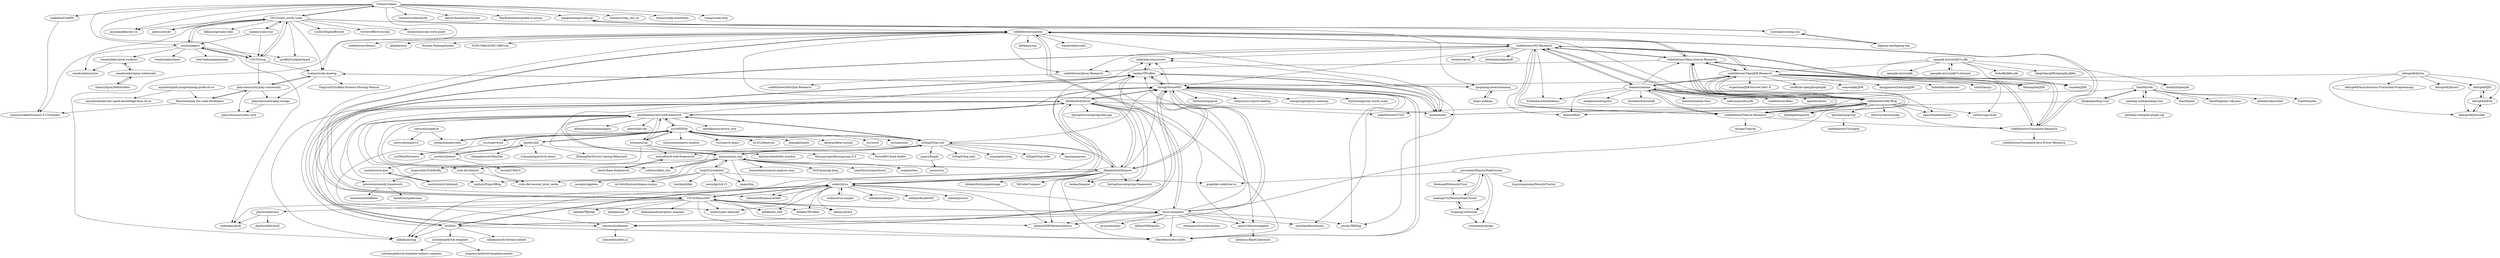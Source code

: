 digraph G {
"Centaur/repox" -> "CSUG/real_world_scala"
"Centaur/repox" -> "Centaur/scalaconsole"
"Centaur/repox" -> "jasonqu/akka-doc-cn"
"Centaur/repox" -> "jacksu/utils4s" ["e"=1]
"Centaur/repox" -> "alexarchambault/coursier" ["e"=1]
"Centaur/repox" -> "scalacn/scala-meetup"
"Centaur/repox" -> "RayRoestenburg/akka-in-action" ["e"=1]
"Centaur/repox" -> "wangzaixiang/scala-sql"
"Centaur/repox" -> "wecite/papers"
"Centaur/repox" -> "cookeem/CookIM"
"Centaur/repox" -> "CSUG/csug"
"Centaur/repox" -> "Centaur/riotjs_doc_cn"
"Centaur/repox" -> "wacai/config-annotation"
"Centaur/repox" -> "scalaj/scalaj-http" ["e"=1]
"codefollower/H2-Research" -> "codefollower/Open-Source-Research"
"codefollower/H2-Research" -> "codefollower/Cassandra-Research"
"codefollower/H2-Research" -> "lealone/Lealone"
"codefollower/H2-Research" -> "codefollower/My-Blog"
"codefollower/H2-Research" -> "codefollower/Tomcat-Research"
"codefollower/H2-Research" -> "codefollower/Lealone"
"codefollower/H2-Research" -> "codefollower/Javac-Research"
"codefollower/H2-Research" -> "codefollower/OpenJDK-Research"
"codefollower/H2-Research" -> "h2database/h2database" ["e"=1]
"codefollower/H2-Research" -> "lealone/Bats"
"codefollower/H2-Research" -> "coderplay/concurrent"
"codefollower/H2-Research" -> "cloudsec/ajvm" ["e"=1]
"codefollower/H2-Research" -> "CSUG/HouseMD"
"codefollower/H2-Research" -> "zhongl/HouseMD"
"codefollower/H2-Research" -> "datatechnology/jraft" ["e"=1]
"xautlx/s2jh" -> "xautlx/s2jh4net"
"xautlx/s2jh" -> "xuhuisheng/activiti-demo"
"xautlx/s2jh" -> "ZhibingXie/Struts2-Spring-Hibernate" ["e"=1]
"xautlx/s2jh" -> "zhangdaiscott/MiniDao" ["e"=1]
"xautlx/s2jh" -> "ysc/APDPlat"
"openjdk-mirror/jdk7u-jdk" -> "openjdk-mirror/jdk7u-hotspot"
"openjdk-mirror/jdk7u-jdk" -> "fanhongtao/JDK"
"openjdk-mirror/jdk7u-jdk" -> "frohoff/jdk8u-jdk"
"openjdk-mirror/jdk7u-jdk" -> "zxiaofan/JDK" ["e"=1]
"openjdk-mirror/jdk7u-jdk" -> "codefollower/OpenJDK-Research"
"openjdk-mirror/jdk7u-jdk" -> "AdoptOpenJDK/openjdk-jdk8u" ["e"=1]
"openjdk-mirror/jdk7u-jdk" -> "openjdk-mirror/jdk"
"openjdk-mirror/jdk7u-jdk" -> "dmlloyd/openjdk" ["e"=1]
"paoding-code/paoding-rose" -> "XiaoMi/rose"
"paoding-code/paoding-rose" -> "paoding-code/jade-plugin-sql"
"openjdk-mirror/jdk7u-hotspot" -> "openjdk-mirror/jdk7u-jdk"
"ysc/superword" -> "ysc/HtmlExtractor" ["e"=1]
"ysc/superword" -> "ysc/APDPlat"
"webx/citrus" -> "webx/citrus-sample"
"webx/citrus" -> "killme2008/Metamorphosis" ["e"=1]
"webx/citrus" -> "alibaba/tb_tddl" ["e"=1]
"webx/citrus" -> "alibaba/metaq"
"webx/citrus" -> "alibaba/TProfiler" ["e"=1]
"webx/citrus" -> "AlibabaTech/druid"
"webx/citrus" -> "httl/httl"
"webx/citrus" -> "odenny/hydra" ["e"=1]
"webx/citrus" -> "alibaba/taokeeper" ["e"=1]
"webx/citrus" -> "alibaba/RocketMQ" ["e"=1]
"webx/citrus" -> "zhongl/HouseMD"
"webx/citrus" -> "killme2008/xmemcached" ["e"=1]
"webx/citrus" -> "melin/super-diamond" ["e"=1]
"webx/citrus" -> "CSUG/HouseMD"
"webx/citrus" -> "alibaba/jstorm" ["e"=1]
"codefollower/OpenJDK-Research" -> "codefollower/Tomcat-Research"
"codefollower/OpenJDK-Research" -> "codefollower/Open-Source-Research"
"codefollower/OpenJDK-Research" -> "unofficial-openjdk/openjdk" ["e"=1]
"codefollower/OpenJDK-Research" -> "dmlloyd/openjdk" ["e"=1]
"codefollower/OpenJDK-Research" -> "codefollower/H2-Research"
"codefollower/OpenJDK-Research" -> "codefollower/My-Blog"
"codefollower/OpenJDK-Research" -> "seaswalker/JDK" ["e"=1]
"codefollower/OpenJDK-Research" -> "lealone/Lealone"
"codefollower/OpenJDK-Research" -> "zxiaofan/JDK" ["e"=1]
"codefollower/OpenJDK-Research" -> "fanhongtao/JDK"
"codefollower/OpenJDK-Research" -> "kangjianwei/LearningJDK" ["e"=1]
"codefollower/OpenJDK-Research" -> "zxh0/jvmgo-book" ["e"=1]
"codefollower/OpenJDK-Research" -> "llohellohe/zookeeper" ["e"=1]
"codefollower/OpenJDK-Research" -> "zxh0/classpy" ["e"=1]
"codefollower/OpenJDK-Research" -> "wupeixuan/JDKSourceCode1.8" ["e"=1]
"lealone/Lealone" -> "codefollower/My-Blog"
"lealone/Lealone" -> "codefollower/H2-Research"
"lealone/Lealone" -> "h2database/h2database" ["e"=1]
"lealone/Lealone" -> "lealone/Lealone-Docs"
"lealone/Lealone" -> "ngaut/builddatabase" ["e"=1]
"lealone/Lealone" -> "codefollower/Open-Source-Research"
"lealone/Lealone" -> "hedengcheng/tech" ["e"=1]
"lealone/Lealone" -> "codefollower/OpenJDK-Research"
"lealone/Lealone" -> "sofastack/sofa-jraft" ["e"=1]
"lealone/Lealone" -> "codefollower/Bats"
"lealone/Lealone" -> "apache/calcite" ["e"=1]
"lealone/Lealone" -> "codefollower/Tomcat-Research"
"lealone/Lealone" -> "lealone/Bats"
"lealone/Lealone" -> "megaease/easegress" ["e"=1]
"lealone/Lealone" -> "bytedance/terarkdb" ["e"=1]
"ansjsun/ansj_seg" -> "allwefantasy/ServiceFramework"
"ansjsun/ansj_seg" -> "csdn-dev/limiter"
"ansjsun/ansj_seg" -> "xpqiu/fnlp" ["e"=1]
"ansjsun/ansj_seg" -> "AlibabaTech/fastjson"
"ansjsun/ansj_seg" -> "ling0322/webdict"
"ansjsun/ansj_seg" -> "b3log/b3log-solo"
"ansjsun/ansj_seg" -> "memect/hao" ["e"=1]
"ansjsun/ansj_seg" -> "robbin/robbin_site" ["e"=1]
"ansjsun/ansj_seg" -> "4onni/elasticsearch-analysis-ansj"
"ansjsun/ansj_seg" -> "sqzhuyi/ExportBlog"
"ansjsun/ansj_seg" -> "csdn-dev/second_level_cache" ["e"=1]
"ansjsun/ansj_seg" -> "NLPchina/nlp-lang" ["e"=1]
"ansjsun/ansj_seg" -> "hypercube1024/firefly"
"ansjsun/ansj_seg" -> "zhongl/HouseMD"
"ansjsun/ansj_seg" -> "smarthosts/smarthosts" ["e"=1]
"csdn-dev/limiter" -> "csdn-dev/second_level_cache" ["e"=1]
"csdn-dev/limiter" -> "sqzhuyi/ExportBlog"
"wandoulabs/spray-socketio" -> "wandoulabs/spray-websocket"
"wandoulabs/spray-socketio" -> "wandoulabs/astore"
"wandoulabs/spray-websocket" -> "wandoulabs/spray-socketio"
"wandoulabs/spray-websocket" -> "lihaoyi/SprayWebSockets"
"codefollower/Lealone" -> "codefollower/Cassandra-Research"
"codefollower/Lealone" -> "codefollower/CCUG"
"codefollower/Lealone" -> "codefollower/H2-Research"
"codefollower/Lealone" -> "codefollower/Open-Source-Research"
"codefollower/Lealone" -> "alibaba/wasp" ["e"=1]
"codefollower/Lealone" -> "wandoulabs/codis" ["e"=1]
"codefollower/Lealone" -> "codefollower/Javac-Research"
"codefollower/Lealone" -> "taobao/tedis"
"codefollower/Lealone" -> "codefollower/Douyu"
"codefollower/Lealone" -> "alibaba/zeus" ["e"=1]
"codefollower/Lealone" -> "alibaba/metaq"
"codefollower/Lealone" -> "linux-china/jenv"
"codefollower/Lealone" -> "CSUG/HouseMD"
"codefollower/Lealone" -> "Huawei-Hadoop/hindex" ["e"=1]
"codefollower/Lealone" -> "SOHUDBA/SOHU-DBProxy" ["e"=1]
"CSUG/csug" -> "wecite/papers"
"CSUG/csug" -> "scalacn/scala-meetup"
"CSUG/csug" -> "CSUG/real_world_scala"
"CSUG/csug" -> "playcommunity/play-community"
"CSUG/real_world_scala" -> "Centaur/repox"
"CSUG/real_world_scala" -> "CSUG/csug"
"CSUG/real_world_scala" -> "wecite/papers"
"CSUG/real_world_scala" -> "yankay/scala-tour"
"CSUG/real_world_scala" -> "scalacn/scala-meetup"
"CSUG/real_world_scala" -> "jacksu/utils4s" ["e"=1]
"CSUG/real_world_scala" -> "ColZer/DigAndBuried" ["e"=1]
"CSUG/real_world_scala" -> "twitter/effectivescala" ["e"=1]
"CSUG/real_world_scala" -> "jasonqu/akka-doc-cn"
"CSUG/real_world_scala" -> "databricks/scala-style-guide" ["e"=1]
"CSUG/real_world_scala" -> "debasishg/scala-redis" ["e"=1]
"CSUG/real_world_scala" -> "qingmang-team/chanamq"
"CSUG/real_world_scala" -> "proflin/CoolplaySpark" ["e"=1]
"CSUG/real_world_scala" -> "codefollower/Lealone"
"CSUG/real_world_scala" -> "cjuexuan/akkaStream2.0.1Translate"
"cenwenchu/beatles" -> "taobao/TProfiler"
"cenwenchu/beatles" -> "yamsellem/hetic.js"
"cenwenchu/beatles" -> "zhongl/HouseMD"
"hypercube1024/firefly" -> "laiweiwei/eweb4j-framework"
"laforge49/JActor" -> "laforge49/JID"
"laforge49/JActor" -> "laforge49/JFile"
"laforge49/JActor" -> "laforge49/JActor2"
"laforge49/JActor" -> "laforge49/Asynchronous-Functional-Programming"
"laforge49/JActor" -> "laforge49/JASocket"
"laforge49/JActor" -> "zhongl/HouseMD"
"openUtility/menagerie" -> "anthonyu/KeptCollections"
"wecite/papers" -> "CSUG/csug"
"wecite/papers" -> "coderplay/perfj" ["e"=1]
"wecite/papers" -> "proflin/CoolplaySpark" ["e"=1]
"wecite/papers" -> "wandoulabs/chana"
"wecite/papers" -> "wandoulabs/astore"
"wecite/papers" -> "intel-hadoop/gearpump" ["e"=1]
"wecite/papers" -> "CSUG/real_world_scala"
"wecite/papers" -> "wandoulabs/spray-socketio"
"khipu-io/khipu" -> "qingmang-team/chanamq"
"cookeem/CookIM" -> "cjuexuan/akkaStream2.0.1Translate"
"aiyanbo/spark-programming-guide-zh-cn" -> "aiyanbo/databricks-spark-knowledge-base-zh-cn"
"aiyanbo/spark-programming-guide-zh-cn" -> "Hawstein/play-for-scala-developers"
"dapeng-soa/dapeng-soa" -> "isuwang/isuwang-soa"
"dapeng-soa/dapeng-soa" -> "wangzaixiang/scala-sql"
"ling0322/webdict" -> "graphlab-code/how-to"
"ling0322/webdict" -> "mesnilgr/iclr15" ["e"=1]
"ling0322/webdict" -> "ansjsun/ansj_seg"
"ling0322/webdict" -> "aszxqw/cppjieba" ["e"=1]
"ling0322/webdict" -> "xpqiu/fnlp" ["e"=1]
"ling0322/webdict" -> "ml-distribution/chinese-corpus" ["e"=1]
"ling0322/webdict" -> "huichen/lbfgs" ["e"=1]
"XiaoMi/rose" -> "paoding-code/paoding-rose"
"XiaoMi/rose" -> "Qieqie/paoding-rose"
"XiaoMi/rose" -> "XiaoMi/jack"
"XiaoMi/rose" -> "XiaoMi/galaxy-sdk-java"
"XiaoMi/rose" -> "alibaba/cobarclient" ["e"=1]
"XiaoMi/rose" -> "taobao/tedis"
"XiaoMi/rose" -> "XiaoMi/linden" ["e"=1]
"codefollower/My-Blog" -> "lealone/Lealone"
"codefollower/My-Blog" -> "codefollower/H2-Research"
"codefollower/My-Blog" -> "codefollower/Open-Source-Research"
"codefollower/My-Blog" -> "codefollower/OpenJDK-Research"
"codefollower/My-Blog" -> "codefollower/Tomcat-Research"
"codefollower/My-Blog" -> "codefollower/Cassandra-Research"
"codefollower/My-Blog" -> "codefollower/Lealone"
"codefollower/My-Blog" -> "codefollower/CCUG"
"codefollower/My-Blog" -> "ngaut/builddatabase" ["e"=1]
"codefollower/My-Blog" -> "haosdent/jcgroup"
"codefollower/My-Blog" -> "nemoTyrant/manong" ["e"=1]
"codefollower/My-Blog" -> "lealone/Bats"
"codefollower/My-Blog" -> "hedengcheng/tech" ["e"=1]
"codefollower/My-Blog" -> "zxh0/jvmgo-book" ["e"=1]
"codefollower/My-Blog" -> "killme2008/Metamorphosis" ["e"=1]
"itstamen/rop" -> "allwefantasy/ServiceFramework"
"itstamen/rop" -> "ysc/APDPlat"
"itstamen/rop" -> "exitsoft/exit-web-framework"
"itstamen/rop" -> "bbossgroups/bbossgroups-3.5"
"itstamen/rop" -> "hypercube1024/firefly"
"itstamen/rop" -> "Percy0601/boot-dubbo" ["e"=1]
"itstamen/rop" -> "handuyishe/dubbo-monitor" ["e"=1]
"xiongchun/g4studio" -> "ysc/APDPlat"
"codefollower/Tomcat-Research" -> "codefollower/Open-Source-Research"
"codefollower/Tomcat-Research" -> "codefollower/OpenJDK-Research"
"codefollower/Tomcat-Research" -> "codefollower/H2-Research"
"codefollower/Tomcat-Research" -> "codefollower/Cassandra-Research"
"codefollower/Tomcat-Research" -> "codefollower/My-Blog"
"codefollower/Tomcat-Research" -> "imtiger/Tomcat"
"codefollower/Tomcat-Research" -> "lealone/Lealone"
"Qieqie/paoding-rose" -> "XiaoMi/rose"
"Qieqie/paoding-rose" -> "taobao/tedis"
"AlibabaTech/druid" -> "AlibabaTech/fastjson"
"AlibabaTech/druid" -> "taobao/TProfiler"
"AlibabaTech/druid" -> "zhongl/HouseMD"
"AlibabaTech/druid" -> "webx/citrus"
"AlibabaTech/druid" -> "httl/httl"
"AlibabaTech/druid" -> "cenwenchu/beatles"
"AlibabaTech/druid" -> "allwefantasy/ServiceFramework"
"AlibabaTech/druid" -> "taobao/tedis"
"AlibabaTech/druid" -> "killme2008/xmemcached" ["e"=1]
"AlibabaTech/druid" -> "taobao/tengine" ["e"=1]
"AlibabaTech/druid" -> "killme2008/Metamorphosis" ["e"=1]
"AlibabaTech/druid" -> "oldratlee/useful-shells"
"AlibabaTech/druid" -> "SpringSource/spring-framework" ["e"=1]
"AlibabaTech/druid" -> "alibaba/metaq"
"AlibabaTech/druid" -> "SpringSource/spring-data-jpa" ["e"=1]
"haosdent/jcgroup" -> "codefollower/CGroup4j"
"allwefantasy/ServiceFramework" -> "csdn-dev/second_level_cache" ["e"=1]
"allwefantasy/ServiceFramework" -> "ansjsun/ansj_seg"
"allwefantasy/ServiceFramework" -> "csdn-dev/limiter"
"allwefantasy/ServiceFramework" -> "itstamen/rop"
"allwefantasy/ServiceFramework" -> "robbin/robbin_site" ["e"=1]
"allwefantasy/ServiceFramework" -> "ysc/APDPlat"
"allwefantasy/ServiceFramework" -> "zhongl/HouseMD"
"allwefantasy/ServiceFramework" -> "AlibabaTech/druid"
"allwefantasy/ServiceFramework" -> "b3log/b3log-solo"
"allwefantasy/ServiceFramework" -> "allwefantasy/streamingpro" ["e"=1]
"allwefantasy/ServiceFramework" -> "akwei/halo-dal"
"allwefantasy/ServiceFramework" -> "allwefantasy/active_orm"
"allwefantasy/ServiceFramework" -> "laiweiwei/eweb4j-framework"
"allwefantasy/ServiceFramework" -> "sqzhuyi/ExportBlog"
"allwefantasy/ServiceFramework" -> "taobao/TProfiler"
"CSUG/HouseMD" -> "linux-china/jenv"
"CSUG/HouseMD" -> "oldmanpushcart/greys-anatomy" ["e"=1]
"CSUG/HouseMD" -> "alibaba/TBJMap" ["e"=1]
"CSUG/HouseMD" -> "coderplay/perfj" ["e"=1]
"CSUG/HouseMD" -> "codefollower/Lealone"
"CSUG/HouseMD" -> "killme2008/Metamorphosis" ["e"=1]
"CSUG/HouseMD" -> "webx/citrus"
"CSUG/HouseMD" -> "melin/super-diamond" ["e"=1]
"CSUG/HouseMD" -> "alibaba/TProfiler" ["e"=1]
"CSUG/HouseMD" -> "alibaba/tb_tddl" ["e"=1]
"CSUG/HouseMD" -> "oldratlee/useful-shells"
"CSUG/HouseMD" -> "jbachorik/btrace"
"CSUG/HouseMD" -> "codefollower/H2-Research"
"CSUG/HouseMD" -> "alibaba/tsar" ["e"=1]
"CSUG/HouseMD" -> "odenny/hydra" ["e"=1]
"AlibabaTech/fastjson" -> "AlibabaTech/druid"
"AlibabaTech/fastjson" -> "zhongl/HouseMD"
"AlibabaTech/fastjson" -> "taobao/TProfiler"
"AlibabaTech/fastjson" -> "coderplay/concurrent"
"AlibabaTech/fastjson" -> "ansjsun/ansj_seg"
"AlibabaTech/fastjson" -> "oldratlee/useful-shells"
"AlibabaTech/fastjson" -> "AlibabaTech/simpleimage"
"AlibabaTech/fastjson" -> "b3log/b3log-solo"
"AlibabaTech/fastjson" -> "webx/citrus"
"AlibabaTech/fastjson" -> "taobao/tengine" ["e"=1]
"AlibabaTech/fastjson" -> "killme2008/xmemcached" ["e"=1]
"AlibabaTech/fastjson" -> "SpringSource/spring-framework" ["e"=1]
"AlibabaTech/fastjson" -> "killme2008/Metamorphosis" ["e"=1]
"AlibabaTech/fastjson" -> "alibaba/metaq"
"AlibabaTech/fastjson" -> "MiCode/Compass" ["e"=1]
"codefollower/Open-Source-Research" -> "codefollower/Tomcat-Research"
"codefollower/Open-Source-Research" -> "codefollower/Cassandra-Research"
"codefollower/Open-Source-Research" -> "codefollower/H2-Research"
"codefollower/Open-Source-Research" -> "codefollower/OpenJDK-Research"
"codefollower/Open-Source-Research" -> "codefollower/Javac-Research"
"codefollower/Open-Source-Research" -> "codefollower/My-Blog"
"codefollower/Open-Source-Research" -> "codefollower/Lealone"
"jasonwbw/DensityPeakCluster" -> "lanbing510/DensityPeakCluster"
"jasonwbw/DensityPeakCluster" -> "GuipengLi/Dcluster"
"jasonwbw/DensityPeakCluster" -> "thomasp85/densityClust"
"jasonwbw/DensityPeakCluster" -> "graphlab-code/how-to"
"jasonwbw/DensityPeakCluster" -> "liuguiyangnwpu/DensityCluster"
"jasonwbw/DensityPeakCluster" -> "cwehmeyer/pydpc"
"thomasp85/densityClust" -> "lanbing510/DensityPeakCluster"
"sdywcd/jshoper3x" -> "sdywcd/jshoperv2"
"sdywcd/jshoper3x" -> "xiongchun/g4studio"
"playcommunity/play-community" -> "playcommunity/play-mongo"
"playcommunity/play-community" -> "playcommunity/play-utils"
"playcommunity/play-community" -> "Hawstein/play-for-scala-developers"
"playcommunity/play-community" -> "scalacn/scala-meetup"
"b3log/b3log-solo" -> "b3log/b3log-noty"
"b3log/b3log-solo" -> "ponxu/blog4j"
"b3log/b3log-solo" -> "xuming/micolog" ["e"=1]
"b3log/b3log-solo" -> "exitsoft/exit-web-framework"
"b3log/b3log-solo" -> "allwefantasy/ServiceFramework"
"b3log/b3log-solo" -> "b3log/b3log-latke"
"b3log/b3log-solo" -> "zhongl/HouseMD"
"b3log/b3log-solo" -> "ysc/APDPlat"
"b3log/b3log-solo" -> "AlibabaTech/fastjson"
"b3log/b3log-solo" -> "ansjsun/ansj_seg"
"b3log/b3log-solo" -> "opoo/opoopress" ["e"=1]
"b3log/b3log-solo" -> "robbin/robbin_site" ["e"=1]
"GuipengLi/Dcluster" -> "cwehmeyer/pydpc"
"GuipengLi/Dcluster" -> "lanbing510/DensityPeakCluster"
"lanbing510/DensityPeakCluster" -> "jasonwbw/DensityPeakCluster"
"lanbing510/DensityPeakCluster" -> "GuipengLi/Dcluster"
"xautlx/nutch-htmlunit" -> "xautlx/nutch-ajax"
"exitsoft/exit-web-framework" -> "dactiv/base-framework"
"ysc/APDPlat" -> "xiongchun/g4studio"
"ysc/APDPlat" -> "ysc/search-demo"
"ysc/APDPlat" -> "itstamen/rop"
"ysc/APDPlat" -> "ysc/superword"
"ysc/APDPlat" -> "b1412/jfinal-ext" ["e"=1]
"ysc/APDPlat" -> "allwefantasy/ServiceFramework"
"ysc/APDPlat" -> "zhangkaitao/es" ["e"=1]
"ysc/APDPlat" -> "ketayao/keta-custom"
"ysc/APDPlat" -> "ysc/HtmlExtractor" ["e"=1]
"ysc/APDPlat" -> "b3log/b3log-solo"
"ysc/APDPlat" -> "ysc/word" ["e"=1]
"ysc/APDPlat" -> "xautlx/s2jh"
"ysc/APDPlat" -> "nutzam/nutz" ["e"=1]
"ysc/APDPlat" -> "melin/super-diamond" ["e"=1]
"ysc/APDPlat" -> "xishuixixia/quartz-monitor" ["e"=1]
"dactiv/base-framework" -> "exitsoft/exit-web-framework"
"xautlx/s2jh4net" -> "xautlx/s2jh"
"xautlx/s2jh4net" -> "xautlx/nutch-ajax"
"xautlx/s2jh4net" -> "tavenli/URACS"
"webx/citrus-sample" -> "webx/citrus"
"taobao/tedis" -> "taobao/TProfiler"
"taobao/tedis" -> "coderplay/concurrent"
"taobao/tedis" -> "zhongl/HouseMD"
"httl/httl" -> "subchen/jetbrick-template"
"httl/httl" -> "alibaba/metaq"
"httl/httl" -> "webx/citrus"
"httl/httl" -> "oldratlee/useful-shells"
"httl/httl" -> "linux-china/jenv"
"httl/httl" -> "alibaba/multi-thread-context" ["e"=1]
"httl/httl" -> "codefollower/Lealone"
"httl/httl" -> "AlibabaTech/druid"
"jbachorik/btrace" -> "jbachorik/btrace2"
"jbachorik/btrace" -> "coderplay/perfj" ["e"=1]
"linux-china/jenv" -> "CSUG/HouseMD"
"linux-china/jenv" -> "zhongl/HouseMD"
"linux-china/jenv" -> "taobao/TProfiler"
"linux-china/jenv" -> "codefollower/Lealone"
"linux-china/jenv" -> "httl/httl"
"linux-china/jenv" -> "oldratlee/useful-shells"
"linux-china/jenv" -> "gcuisinier/jenv" ["e"=1]
"linux-china/jenv" -> "jlusdy/TBJMap"
"linux-china/jenv" -> "webx/citrus"
"linux-china/jenv" -> "killme2008/gecko" ["e"=1]
"linux-china/jenv" -> "killme2008/Metamorphosis" ["e"=1]
"linux-china/jenv" -> "openUtility/menagerie"
"linux-china/jenv" -> "wenshao/benchmark"
"linux-china/jenv" -> "cenwenchu/beatles"
"linux-china/jenv" -> "oldmanpushcart/excavator"
"oldratlee/useful-shells" -> "zhongl/HouseMD"
"isuwang/isuwang-soa" -> "dapeng-soa/dapeng-soa"
"isuwang/isuwang-soa" -> "wangzaixiang/scala-sql"
"yankay/scala-tour" -> "CSUG/real_world_scala"
"yankay/scala-tour" -> "CSUG/csug"
"yankay/scala-tour" -> "wecite/papers"
"codefollower/Cassandra-Research" -> "codefollower/Cassandra-Java-Driver-Research"
"codefollower/Cassandra-Research" -> "codefollower/Open-Source-Research"
"codefollower/Cassandra-Research" -> "codefollower/Lealone"
"codefollower/Cassandra-Research" -> "codefollower/H2-Research"
"taobao/TProfiler" -> "coderplay/concurrent"
"taobao/TProfiler" -> "zhongl/HouseMD"
"taobao/TProfiler" -> "cenwenchu/beatles"
"taobao/TProfiler" -> "taobao/tedis"
"taobao/TProfiler" -> "openUtility/menagerie"
"taobao/TProfiler" -> "jlusdy/TBJMap"
"qingmang-team/chanamq" -> "scalacn/scala-meetup"
"qingmang-team/chanamq" -> "khipu-io/khipu"
"zhongl/HouseMD" -> "taobao/TProfiler"
"zhongl/HouseMD" -> "coderplay/concurrent"
"zhongl/HouseMD" -> "jlusdy/TBJMap"
"zhongl/HouseMD" -> "oldratlee/useful-shells"
"zhongl/HouseMD" -> "openUtility/menagerie"
"zhongl/HouseMD" -> "cenwenchu/beatles"
"zhongl/HouseMD" -> "linux-china/jenv"
"zhongl/HouseMD" -> "taobao/tedis"
"zhongl/HouseMD" -> "twitter/jvmgcprof" ["e"=1]
"zhongl/HouseMD" -> "cnlojure/cn-clojure-meetup"
"zhongl/HouseMD" -> "chengtongda/greys-anatomy" ["e"=1]
"zhongl/HouseMD" -> "AlibabaTech/fastjson"
"zhongl/HouseMD" -> "fujohnwang/real_world_scala"
"zhongl/HouseMD" -> "AlibabaTech/druid"
"zhongl/HouseMD" -> "wenshao/benchmark"
"Hawstein/play-for-scala-developers" -> "cjuexuan/akkaStream2.0.1Translate"
"Hawstein/play-for-scala-developers" -> "playcommunity/play-community"
"wangzaixiang/scala-sql" -> "isuwang/isuwang-soa"
"laforge49/JASocket" -> "laforge49/JFile"
"laforge49/JFile" -> "laforge49/JASocket"
"laforge49/JFile" -> "laforge49/JID"
"laforge49/JID" -> "laforge49/JFile"
"laforge49/JID" -> "laforge49/JASocket"
"scalacn/scala-meetup" -> "YingLiu4203/Akka-Streams-Missing-Manual"
"scalacn/scala-meetup" -> "qingmang-team/chanamq"
"scalacn/scala-meetup" -> "playcommunity/play-mongo"
"scalacn/scala-meetup" -> "playcommunity/play-community"
"subchen/jetbrick-template" -> "subchen/jetbrick-template-webmvc-samples"
"subchen/jetbrick-template" -> "yingzhuo/jetbrick-template-extend"
"codefollower/Javac-Research" -> "codefollower/HotSpot-Research"
"coderplay/concurrent" -> "taobao/TProfiler"
"lihaoyi/SprayWebSockets" -> "wandoulabs/spray-websocket"
"xautlx/nutch-ajax" -> "xautlx/nutch-htmlunit"
"ponxu/blog4j" -> "ponxu/run"
"playcommunity/play-mongo" -> "playcommunity/play-utils"
"laiweiwei/eweb4j-framework" -> "laiweiwei/SolidBase"
"laiweiwei/eweb4j-framework" -> "laiweiwei/spiderman"
"Centaur/repox" ["l"="9.118,19.909"]
"CSUG/real_world_scala" ["l"="9.087,19.882"]
"Centaur/scalaconsole" ["l"="9.154,19.921"]
"jasonqu/akka-doc-cn" ["l"="9.09,19.921"]
"jacksu/utils4s" ["l"="11.409,23.839"]
"alexarchambault/coursier" ["l"="9.702,24.842"]
"scalacn/scala-meetup" ["l"="9.1,19.852"]
"RayRoestenburg/akka-in-action" ["l"="9.611,24.777"]
"wangzaixiang/scala-sql" ["l"="9.162,19.954"]
"wecite/papers" ["l"="9.15,19.881"]
"cookeem/CookIM" ["l"="9.067,19.897"]
"CSUG/csug" ["l"="9.119,19.876"]
"Centaur/riotjs_doc_cn" ["l"="9.135,19.939"]
"wacai/config-annotation" ["l"="9.111,19.946"]
"scalaj/scalaj-http" ["l"="9.757,24.749"]
"codefollower/H2-Research" ["l"="8.849,19.911"]
"codefollower/Open-Source-Research" ["l"="8.851,19.891"]
"codefollower/Cassandra-Research" ["l"="8.834,19.902"]
"lealone/Lealone" ["l"="8.879,19.856"]
"codefollower/My-Blog" ["l"="8.871,19.884"]
"codefollower/Tomcat-Research" ["l"="8.838,19.874"]
"codefollower/Lealone" ["l"="8.866,19.936"]
"codefollower/Javac-Research" ["l"="8.831,19.921"]
"codefollower/OpenJDK-Research" ["l"="8.843,19.848"]
"h2database/h2database" ["l"="9.338,21.588"]
"lealone/Bats" ["l"="8.858,19.87"]
"coderplay/concurrent" ["l"="8.794,19.987"]
"cloudsec/ajvm" ["l"="2.037,18.933"]
"CSUG/HouseMD" ["l"="8.854,19.965"]
"zhongl/HouseMD" ["l"="8.789,20.018"]
"datatechnology/jraft" ["l"="9.047,21.756"]
"xautlx/s2jh" ["l"="8.744,20.235"]
"xautlx/s2jh4net" ["l"="8.723,20.276"]
"xuhuisheng/activiti-demo" ["l"="8.754,20.263"]
"ZhibingXie/Struts2-Spring-Hibernate" ["l"="6.639,18.485"]
"zhangdaiscott/MiniDao" ["l"="10.257,21.407"]
"ysc/APDPlat" ["l"="8.771,20.174"]
"openjdk-mirror/jdk7u-jdk" ["l"="8.815,19.764"]
"openjdk-mirror/jdk7u-hotspot" ["l"="8.829,19.734"]
"fanhongtao/JDK" ["l"="8.825,19.799"]
"frohoff/jdk8u-jdk" ["l"="8.795,19.72"]
"zxiaofan/JDK" ["l"="7.003,17.863"]
"AdoptOpenJDK/openjdk-jdk8u" ["l"="-42.042,11.406"]
"openjdk-mirror/jdk" ["l"="8.782,19.749"]
"dmlloyd/openjdk" ["l"="9.48,21.358"]
"paoding-code/paoding-rose" ["l"="8.653,19.897"]
"XiaoMi/rose" ["l"="8.691,19.921"]
"paoding-code/jade-plugin-sql" ["l"="8.628,19.884"]
"ysc/superword" ["l"="8.735,20.185"]
"ysc/HtmlExtractor" ["l"="31.66,30.291"]
"webx/citrus" ["l"="8.842,20.019"]
"webx/citrus-sample" ["l"="8.873,20.04"]
"killme2008/Metamorphosis" ["l"="9.608,21.19"]
"alibaba/tb_tddl" ["l"="9.669,21.187"]
"alibaba/metaq" ["l"="8.859,20.008"]
"alibaba/TProfiler" ["l"="9.626,21.223"]
"AlibabaTech/druid" ["l"="8.811,20.028"]
"httl/httl" ["l"="8.845,19.994"]
"odenny/hydra" ["l"="9.697,21.121"]
"alibaba/taokeeper" ["l"="9.649,21.177"]
"alibaba/RocketMQ" ["l"="9.667,21.232"]
"killme2008/xmemcached" ["l"="9.568,21.181"]
"melin/super-diamond" ["l"="9.69,21.137"]
"alibaba/jstorm" ["l"="9.643,21.245"]
"unofficial-openjdk/openjdk" ["l"="9.575,21.384"]
"seaswalker/JDK" ["l"="6.916,17.877"]
"kangjianwei/LearningJDK" ["l"="6.983,17.803"]
"zxh0/jvmgo-book" ["l"="1.977,18.857"]
"llohellohe/zookeeper" ["l"="9.622,21.286"]
"zxh0/classpy" ["l"="1.999,18.832"]
"wupeixuan/JDKSourceCode1.8" ["l"="6.995,17.837"]
"lealone/Lealone-Docs" ["l"="8.921,19.852"]
"ngaut/builddatabase" ["l"="-11.042,4.974"]
"hedengcheng/tech" ["l"="-13.114,3.073"]
"sofastack/sofa-jraft" ["l"="-11.39,5.015"]
"codefollower/Bats" ["l"="8.916,19.828"]
"apache/calcite" ["l"="11.399,23.741"]
"megaease/easegress" ["l"="-12.965,0.899"]
"bytedance/terarkdb" ["l"="-11.057,5.086"]
"ansjsun/ansj_seg" ["l"="8.755,20.083"]
"allwefantasy/ServiceFramework" ["l"="8.79,20.094"]
"csdn-dev/limiter" ["l"="8.731,20.107"]
"xpqiu/fnlp" ["l"="31.81,30.121"]
"AlibabaTech/fastjson" ["l"="8.794,20.048"]
"ling0322/webdict" ["l"="8.688,20.106"]
"b3log/b3log-solo" ["l"="8.782,20.112"]
"memect/hao" ["l"="26.955,34.04"]
"robbin/robbin_site" ["l"="7.316,-31.098"]
"4onni/elasticsearch-analysis-ansj" ["l"="8.718,20.073"]
"sqzhuyi/ExportBlog" ["l"="8.751,20.112"]
"csdn-dev/second_level_cache" ["l"="7.316,-31.127"]
"NLPchina/nlp-lang" ["l"="31.849,30.209"]
"hypercube1024/firefly" ["l"="8.814,20.126"]
"smarthosts/smarthosts" ["l"="-39.608,-17.302"]
"wandoulabs/spray-socketio" ["l"="9.218,19.88"]
"wandoulabs/spray-websocket" ["l"="9.253,19.876"]
"wandoulabs/astore" ["l"="9.191,19.886"]
"lihaoyi/SprayWebSockets" ["l"="9.279,19.874"]
"codefollower/CCUG" ["l"="8.897,19.91"]
"alibaba/wasp" ["l"="10.708,26.502"]
"wandoulabs/codis" ["l"="-12.979,3.646"]
"taobao/tedis" ["l"="8.771,19.975"]
"codefollower/Douyu" ["l"="8.908,19.939"]
"alibaba/zeus" ["l"="9.622,21.117"]
"linux-china/jenv" ["l"="8.818,19.979"]
"Huawei-Hadoop/hindex" ["l"="10.69,26.479"]
"SOHUDBA/SOHU-DBProxy" ["l"="-13.069,3.579"]
"playcommunity/play-community" ["l"="9.119,19.832"]
"yankay/scala-tour" ["l"="9.131,19.858"]
"ColZer/DigAndBuried" ["l"="11.395,23.899"]
"twitter/effectivescala" ["l"="9.903,24.683"]
"databricks/scala-style-guide" ["l"="9.924,24.743"]
"debasishg/scala-redis" ["l"="9.759,24.693"]
"qingmang-team/chanamq" ["l"="9.072,19.838"]
"proflin/CoolplaySpark" ["l"="11.334,23.999"]
"cjuexuan/akkaStream2.0.1Translate" ["l"="9.081,19.856"]
"cenwenchu/beatles" ["l"="8.775,19.996"]
"taobao/TProfiler" ["l"="8.778,20.012"]
"yamsellem/hetic.js" ["l"="8.742,19.978"]
"laiweiwei/eweb4j-framework" ["l"="8.843,20.138"]
"laforge49/JActor" ["l"="8.676,20.018"]
"laforge49/JID" ["l"="8.639,20.031"]
"laforge49/JFile" ["l"="8.653,20.038"]
"laforge49/JActor2" ["l"="8.655,19.994"]
"laforge49/Asynchronous-Functional-Programming" ["l"="8.633,20.007"]
"laforge49/JASocket" ["l"="8.653,20.023"]
"openUtility/menagerie" ["l"="8.755,20.001"]
"anthonyu/KeptCollections" ["l"="8.719,19.998"]
"coderplay/perfj" ["l"="8.877,21.511"]
"wandoulabs/chana" ["l"="9.182,19.853"]
"intel-hadoop/gearpump" ["l"="11.303,24.198"]
"khipu-io/khipu" ["l"="9.057,19.812"]
"aiyanbo/spark-programming-guide-zh-cn" ["l"="9.132,19.767"]
"aiyanbo/databricks-spark-knowledge-base-zh-cn" ["l"="9.144,19.743"]
"Hawstein/play-for-scala-developers" ["l"="9.112,19.807"]
"dapeng-soa/dapeng-soa" ["l"="9.182,19.982"]
"isuwang/isuwang-soa" ["l"="9.182,19.965"]
"graphlab-code/how-to" ["l"="8.619,20.134"]
"mesnilgr/iclr15" ["l"="29.249,31.537"]
"aszxqw/cppjieba" ["l"="31.99,31.905"]
"ml-distribution/chinese-corpus" ["l"="32.323,30.081"]
"huichen/lbfgs" ["l"="26.791,34.05"]
"Qieqie/paoding-rose" ["l"="8.719,19.939"]
"XiaoMi/jack" ["l"="8.657,19.929"]
"XiaoMi/galaxy-sdk-java" ["l"="8.687,19.889"]
"alibaba/cobarclient" ["l"="9.642,21.122"]
"XiaoMi/linden" ["l"="10.832,26.528"]
"haosdent/jcgroup" ["l"="8.892,19.816"]
"nemoTyrant/manong" ["l"="6.144,17.742"]
"itstamen/rop" ["l"="8.797,20.148"]
"exitsoft/exit-web-framework" ["l"="8.811,20.168"]
"bbossgroups/bbossgroups-3.5" ["l"="8.837,20.173"]
"Percy0601/boot-dubbo" ["l"="9.762,21.122"]
"handuyishe/dubbo-monitor" ["l"="9.709,21.107"]
"xiongchun/g4studio" ["l"="8.795,20.219"]
"imtiger/Tomcat" ["l"="8.803,19.856"]
"taobao/tengine" ["l"="-10.967,-5.841"]
"oldratlee/useful-shells" ["l"="8.817,20.006"]
"SpringSource/spring-framework" ["l"="8.055,24.641"]
"SpringSource/spring-data-jpa" ["l"="8.114,24.619"]
"codefollower/CGroup4j" ["l"="8.904,19.788"]
"allwefantasy/streamingpro" ["l"="11.419,23.857"]
"akwei/halo-dal" ["l"="8.835,20.094"]
"allwefantasy/active_orm" ["l"="8.815,20.096"]
"oldmanpushcart/greys-anatomy" ["l"="9.572,21.317"]
"alibaba/TBJMap" ["l"="9.678,20.955"]
"jbachorik/btrace" ["l"="8.918,19.974"]
"alibaba/tsar" ["l"="9.714,21.082"]
"AlibabaTech/simpleimage" ["l"="8.81,20.066"]
"MiCode/Compass" ["l"="47.965,0.755"]
"jasonwbw/DensityPeakCluster" ["l"="8.556,20.159"]
"lanbing510/DensityPeakCluster" ["l"="8.528,20.16"]
"GuipengLi/Dcluster" ["l"="8.534,20.146"]
"thomasp85/densityClust" ["l"="8.514,20.176"]
"liuguiyangnwpu/DensityCluster" ["l"="8.564,20.184"]
"cwehmeyer/pydpc" ["l"="8.54,20.175"]
"sdywcd/jshoper3x" ["l"="8.819,20.263"]
"sdywcd/jshoperv2" ["l"="8.831,20.289"]
"playcommunity/play-mongo" ["l"="9.108,19.824"]
"playcommunity/play-utils" ["l"="9.131,19.816"]
"b3log/b3log-noty" ["l"="8.768,20.136"]
"ponxu/blog4j" ["l"="8.846,20.117"]
"xuming/micolog" ["l"="-39.57,-17.168"]
"b3log/b3log-latke" ["l"="8.752,20.136"]
"opoo/opoopress" ["l"="6.446,20.654"]
"xautlx/nutch-htmlunit" ["l"="8.683,20.33"]
"xautlx/nutch-ajax" ["l"="8.696,20.309"]
"dactiv/base-framework" ["l"="8.825,20.192"]
"ysc/search-demo" ["l"="8.779,20.2"]
"b1412/jfinal-ext" ["l"="8.147,19.716"]
"zhangkaitao/es" ["l"="9.861,21.316"]
"ketayao/keta-custom" ["l"="8.755,20.205"]
"ysc/word" ["l"="31.793,30.238"]
"nutzam/nutz" ["l"="9.784,21.37"]
"xishuixixia/quartz-monitor" ["l"="6.647,19.407"]
"tavenli/URACS" ["l"="8.73,20.306"]
"subchen/jetbrick-template" ["l"="8.9,20.013"]
"alibaba/multi-thread-context" ["l"="9.657,21.027"]
"jbachorik/btrace2" ["l"="8.946,19.978"]
"gcuisinier/jenv" ["l"="9.083,21.373"]
"jlusdy/TBJMap" ["l"="8.797,19.999"]
"killme2008/gecko" ["l"="9.538,21.156"]
"wenshao/benchmark" ["l"="8.791,19.972"]
"oldmanpushcart/excavator" ["l"="8.797,19.948"]
"codefollower/Cassandra-Java-Driver-Research" ["l"="8.802,19.89"]
"twitter/jvmgcprof" ["l"="9.836,24.306"]
"cnlojure/cn-clojure-meetup" ["l"="8.829,20.053"]
"chengtongda/greys-anatomy" ["l"="10.887,26.486"]
"fujohnwang/real_world_scala" ["l"="8.755,20.031"]
"YingLiu4203/Akka-Streams-Missing-Manual" ["l"="9.092,19.829"]
"subchen/jetbrick-template-webmvc-samples" ["l"="8.918,20.028"]
"yingzhuo/jetbrick-template-extend" ["l"="8.925,20.017"]
"codefollower/HotSpot-Research" ["l"="8.803,19.916"]
"ponxu/run" ["l"="8.878,20.122"]
"laiweiwei/SolidBase" ["l"="8.867,20.145"]
"laiweiwei/spiderman" ["l"="8.871,20.163"]
}